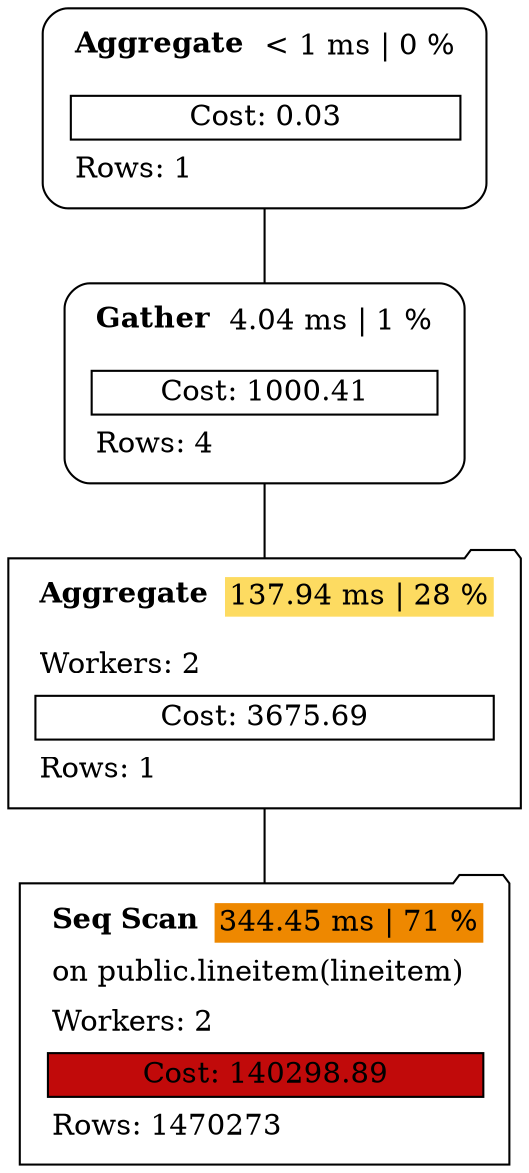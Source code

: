 graph explain {
    node0[label=<<table border="0" cellborder="0" cellspacing="5"><tr><td align="left"><b>Aggregate</b></td><td>&lt; 1 ms | 0 %</td></tr><tr><td colspan="2" align="left"></td></tr><tr><td colspan="2" border="1" >Cost: 0.03</td></tr><tr><td colspan="2" align="left">Rows: 1</td></tr></table>>][style="rounded"][shape="box"];
    node1[label=<<table border="0" cellborder="0" cellspacing="5"><tr><td align="left"><b>Gather</b></td><td bgcolor="white">4.04 ms | 1 %</td></tr><tr><td colspan="2" align="left"></td></tr><tr><td colspan="2" border="1" >Cost: 1000.41</td></tr><tr><td colspan="2" align="left">Rows: 4</td></tr></table>>][style="rounded"][shape="box"];
    node2[label=<<table border="0" cellborder="0" cellspacing="5"><tr><td align="left"><b>Aggregate</b></td><td bgcolor="#fddb61">137.94 ms | 28 %</td></tr><tr><td colspan="2" align="left"></td></tr><tr><td colspan="2" align="left">Workers: 2</td></tr><tr><td colspan="2" border="1" >Cost: 3675.69</td></tr><tr><td colspan="2" align="left">Rows: 1</td></tr></table>>][style="rounded"][shape="folder"];
    node3[label=<<table border="0" cellborder="0" cellspacing="5"><tr><td align="left"><b>Seq Scan</b></td><td bgcolor="#ee8800">344.45 ms | 71 %</td></tr><tr><td colspan="2" align="left">on public.lineitem(lineitem)</td></tr><tr><td colspan="2" align="left">Workers: 2</td></tr><tr><td colspan="2" border="1" bgcolor="#c10a0a">Cost: 140298.89</td></tr><tr><td colspan="2" align="left">Rows: 1470273</td></tr></table>>][style="rounded"][shape="folder"];
    node0 -- node1[label=""];
    node1 -- node2[label=""];
    node2 -- node3[label=""];
}
